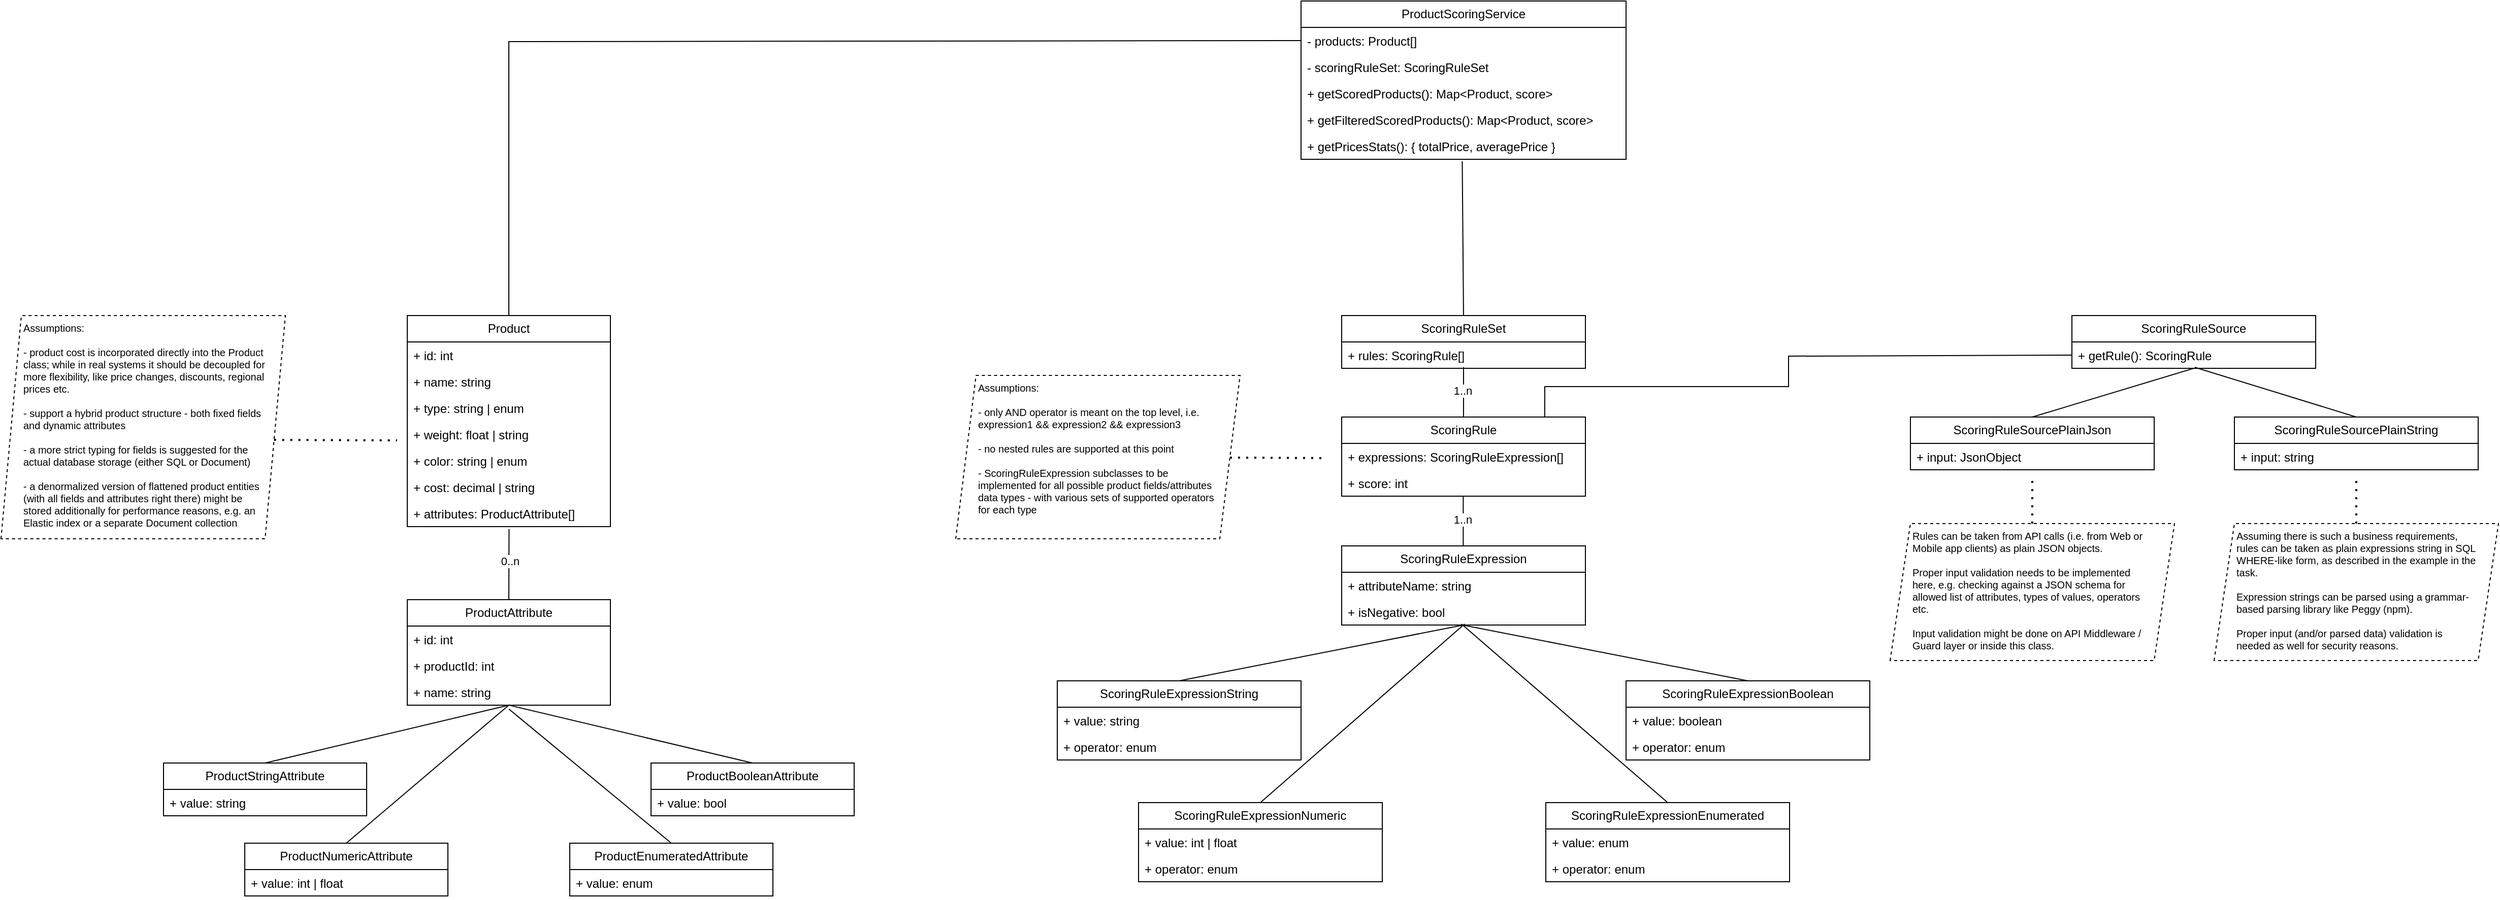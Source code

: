 <mxfile version="24.7.7">
  <diagram name="App Classes Diagram" id="hyU_ePFIyIh86c0xmQRy">
    <mxGraphModel dx="1989" dy="1830" grid="1" gridSize="10" guides="1" tooltips="1" connect="1" arrows="1" fold="1" page="1" pageScale="1" pageWidth="827" pageHeight="1169" math="0" shadow="0">
      <root>
        <mxCell id="0" />
        <mxCell id="1" parent="0" />
        <mxCell id="Ltl6z7CbyWLkJ1UeZwz_-5" value="Product" style="swimlane;fontStyle=0;childLayout=stackLayout;horizontal=1;startSize=26;fillColor=none;horizontalStack=0;resizeParent=1;resizeParentMax=0;resizeLast=0;collapsible=1;marginBottom=0;whiteSpace=wrap;html=1;" parent="1" vertex="1">
          <mxGeometry x="320" y="40" width="200" height="208" as="geometry" />
        </mxCell>
        <mxCell id="Ltl6z7CbyWLkJ1UeZwz_-6" value="+ id: int" style="text;strokeColor=none;fillColor=none;align=left;verticalAlign=top;spacingLeft=4;spacingRight=4;overflow=hidden;rotatable=0;points=[[0,0.5],[1,0.5]];portConstraint=eastwest;whiteSpace=wrap;html=1;" parent="Ltl6z7CbyWLkJ1UeZwz_-5" vertex="1">
          <mxGeometry y="26" width="200" height="26" as="geometry" />
        </mxCell>
        <mxCell id="Ltl6z7CbyWLkJ1UeZwz_-7" value="+ name: string" style="text;strokeColor=none;fillColor=none;align=left;verticalAlign=top;spacingLeft=4;spacingRight=4;overflow=hidden;rotatable=0;points=[[0,0.5],[1,0.5]];portConstraint=eastwest;whiteSpace=wrap;html=1;" parent="Ltl6z7CbyWLkJ1UeZwz_-5" vertex="1">
          <mxGeometry y="52" width="200" height="26" as="geometry" />
        </mxCell>
        <mxCell id="Ltl6z7CbyWLkJ1UeZwz_-44" value="+ type: string | enum" style="text;strokeColor=none;fillColor=none;align=left;verticalAlign=top;spacingLeft=4;spacingRight=4;overflow=hidden;rotatable=0;points=[[0,0.5],[1,0.5]];portConstraint=eastwest;whiteSpace=wrap;html=1;" parent="Ltl6z7CbyWLkJ1UeZwz_-5" vertex="1">
          <mxGeometry y="78" width="200" height="26" as="geometry" />
        </mxCell>
        <mxCell id="Ltl6z7CbyWLkJ1UeZwz_-8" value="+ weight: float | string" style="text;strokeColor=none;fillColor=none;align=left;verticalAlign=top;spacingLeft=4;spacingRight=4;overflow=hidden;rotatable=0;points=[[0,0.5],[1,0.5]];portConstraint=eastwest;whiteSpace=wrap;html=1;" parent="Ltl6z7CbyWLkJ1UeZwz_-5" vertex="1">
          <mxGeometry y="104" width="200" height="26" as="geometry" />
        </mxCell>
        <mxCell id="Ltl6z7CbyWLkJ1UeZwz_-11" value="+ color: string | enum" style="text;strokeColor=none;fillColor=none;align=left;verticalAlign=top;spacingLeft=4;spacingRight=4;overflow=hidden;rotatable=0;points=[[0,0.5],[1,0.5]];portConstraint=eastwest;whiteSpace=wrap;html=1;" parent="Ltl6z7CbyWLkJ1UeZwz_-5" vertex="1">
          <mxGeometry y="130" width="200" height="26" as="geometry" />
        </mxCell>
        <mxCell id="Ltl6z7CbyWLkJ1UeZwz_-10" value="+ cost: decimal | string" style="text;strokeColor=none;fillColor=none;align=left;verticalAlign=top;spacingLeft=4;spacingRight=4;overflow=hidden;rotatable=0;points=[[0,0.5],[1,0.5]];portConstraint=eastwest;whiteSpace=wrap;html=1;" parent="Ltl6z7CbyWLkJ1UeZwz_-5" vertex="1">
          <mxGeometry y="156" width="200" height="26" as="geometry" />
        </mxCell>
        <mxCell id="Ltl6z7CbyWLkJ1UeZwz_-12" value="+ attributes: ProductAttribute[]" style="text;strokeColor=none;fillColor=none;align=left;verticalAlign=top;spacingLeft=4;spacingRight=4;overflow=hidden;rotatable=0;points=[[0,0.5],[1,0.5]];portConstraint=eastwest;whiteSpace=wrap;html=1;" parent="Ltl6z7CbyWLkJ1UeZwz_-5" vertex="1">
          <mxGeometry y="182" width="200" height="26" as="geometry" />
        </mxCell>
        <mxCell id="Ltl6z7CbyWLkJ1UeZwz_-13" value="ProductAttribute" style="swimlane;fontStyle=0;childLayout=stackLayout;horizontal=1;startSize=26;fillColor=none;horizontalStack=0;resizeParent=1;resizeParentMax=0;resizeLast=0;collapsible=1;marginBottom=0;whiteSpace=wrap;html=1;" parent="1" vertex="1">
          <mxGeometry x="320" y="320" width="200" height="104" as="geometry" />
        </mxCell>
        <mxCell id="Ltl6z7CbyWLkJ1UeZwz_-14" value="+ id: int" style="text;strokeColor=none;fillColor=none;align=left;verticalAlign=top;spacingLeft=4;spacingRight=4;overflow=hidden;rotatable=0;points=[[0,0.5],[1,0.5]];portConstraint=eastwest;whiteSpace=wrap;html=1;" parent="Ltl6z7CbyWLkJ1UeZwz_-13" vertex="1">
          <mxGeometry y="26" width="200" height="26" as="geometry" />
        </mxCell>
        <mxCell id="Ltl6z7CbyWLkJ1UeZwz_-15" value="+ productId: int" style="text;strokeColor=none;fillColor=none;align=left;verticalAlign=top;spacingLeft=4;spacingRight=4;overflow=hidden;rotatable=0;points=[[0,0.5],[1,0.5]];portConstraint=eastwest;whiteSpace=wrap;html=1;" parent="Ltl6z7CbyWLkJ1UeZwz_-13" vertex="1">
          <mxGeometry y="52" width="200" height="26" as="geometry" />
        </mxCell>
        <mxCell id="Ltl6z7CbyWLkJ1UeZwz_-16" value="+ name: string" style="text;strokeColor=none;fillColor=none;align=left;verticalAlign=top;spacingLeft=4;spacingRight=4;overflow=hidden;rotatable=0;points=[[0,0.5],[1,0.5]];portConstraint=eastwest;whiteSpace=wrap;html=1;" parent="Ltl6z7CbyWLkJ1UeZwz_-13" vertex="1">
          <mxGeometry y="78" width="200" height="26" as="geometry" />
        </mxCell>
        <mxCell id="Ltl6z7CbyWLkJ1UeZwz_-21" value="" style="endArrow=none;html=1;rounded=0;exitX=0.5;exitY=0;exitDx=0;exitDy=0;entryX=0.501;entryY=1.097;entryDx=0;entryDy=0;entryPerimeter=0;" parent="1" source="Ltl6z7CbyWLkJ1UeZwz_-13" target="Ltl6z7CbyWLkJ1UeZwz_-12" edge="1">
          <mxGeometry width="50" height="50" relative="1" as="geometry">
            <mxPoint x="390" y="270" as="sourcePoint" />
            <mxPoint x="421" y="275" as="targetPoint" />
          </mxGeometry>
        </mxCell>
        <mxCell id="Ltl6z7CbyWLkJ1UeZwz_-23" value="0..n" style="edgeLabel;html=1;align=center;verticalAlign=middle;resizable=0;points=[];" parent="Ltl6z7CbyWLkJ1UeZwz_-21" vertex="1" connectable="0">
          <mxGeometry x="0.087" y="-1" relative="1" as="geometry">
            <mxPoint as="offset" />
          </mxGeometry>
        </mxCell>
        <mxCell id="Ltl6z7CbyWLkJ1UeZwz_-26" value="ProductStringAttribute" style="swimlane;fontStyle=0;childLayout=stackLayout;horizontal=1;startSize=26;fillColor=none;horizontalStack=0;resizeParent=1;resizeParentMax=0;resizeLast=0;collapsible=1;marginBottom=0;whiteSpace=wrap;html=1;" parent="1" vertex="1">
          <mxGeometry x="80" y="481" width="200" height="52" as="geometry" />
        </mxCell>
        <mxCell id="Ltl6z7CbyWLkJ1UeZwz_-29" value="+ value: string" style="text;strokeColor=none;fillColor=none;align=left;verticalAlign=top;spacingLeft=4;spacingRight=4;overflow=hidden;rotatable=0;points=[[0,0.5],[1,0.5]];portConstraint=eastwest;whiteSpace=wrap;html=1;" parent="Ltl6z7CbyWLkJ1UeZwz_-26" vertex="1">
          <mxGeometry y="26" width="200" height="26" as="geometry" />
        </mxCell>
        <mxCell id="Ltl6z7CbyWLkJ1UeZwz_-30" value="ProductNumericAttribute" style="swimlane;fontStyle=0;childLayout=stackLayout;horizontal=1;startSize=26;fillColor=none;horizontalStack=0;resizeParent=1;resizeParentMax=0;resizeLast=0;collapsible=1;marginBottom=0;whiteSpace=wrap;html=1;" parent="1" vertex="1">
          <mxGeometry x="160" y="560" width="200" height="52" as="geometry" />
        </mxCell>
        <mxCell id="Ltl6z7CbyWLkJ1UeZwz_-31" value="+ value: int | float" style="text;strokeColor=none;fillColor=none;align=left;verticalAlign=top;spacingLeft=4;spacingRight=4;overflow=hidden;rotatable=0;points=[[0,0.5],[1,0.5]];portConstraint=eastwest;whiteSpace=wrap;html=1;" parent="Ltl6z7CbyWLkJ1UeZwz_-30" vertex="1">
          <mxGeometry y="26" width="200" height="26" as="geometry" />
        </mxCell>
        <mxCell id="Ltl6z7CbyWLkJ1UeZwz_-32" value="ProductEnumeratedAttribute" style="swimlane;fontStyle=0;childLayout=stackLayout;horizontal=1;startSize=26;fillColor=none;horizontalStack=0;resizeParent=1;resizeParentMax=0;resizeLast=0;collapsible=1;marginBottom=0;whiteSpace=wrap;html=1;" parent="1" vertex="1">
          <mxGeometry x="480" y="560" width="200" height="52" as="geometry" />
        </mxCell>
        <mxCell id="Ltl6z7CbyWLkJ1UeZwz_-33" value="+ value: enum" style="text;strokeColor=none;fillColor=none;align=left;verticalAlign=top;spacingLeft=4;spacingRight=4;overflow=hidden;rotatable=0;points=[[0,0.5],[1,0.5]];portConstraint=eastwest;whiteSpace=wrap;html=1;" parent="Ltl6z7CbyWLkJ1UeZwz_-32" vertex="1">
          <mxGeometry y="26" width="200" height="26" as="geometry" />
        </mxCell>
        <mxCell id="Ltl6z7CbyWLkJ1UeZwz_-34" value="ProductBooleanAttribute" style="swimlane;fontStyle=0;childLayout=stackLayout;horizontal=1;startSize=26;fillColor=none;horizontalStack=0;resizeParent=1;resizeParentMax=0;resizeLast=0;collapsible=1;marginBottom=0;whiteSpace=wrap;html=1;" parent="1" vertex="1">
          <mxGeometry x="560" y="481" width="200" height="52" as="geometry" />
        </mxCell>
        <mxCell id="Ltl6z7CbyWLkJ1UeZwz_-35" value="+ value: bool" style="text;strokeColor=none;fillColor=none;align=left;verticalAlign=top;spacingLeft=4;spacingRight=4;overflow=hidden;rotatable=0;points=[[0,0.5],[1,0.5]];portConstraint=eastwest;whiteSpace=wrap;html=1;" parent="Ltl6z7CbyWLkJ1UeZwz_-34" vertex="1">
          <mxGeometry y="26" width="200" height="26" as="geometry" />
        </mxCell>
        <mxCell id="Ltl6z7CbyWLkJ1UeZwz_-37" value="" style="endArrow=none;html=1;rounded=0;entryX=0.5;entryY=1;entryDx=0;entryDy=0;exitX=0.5;exitY=0;exitDx=0;exitDy=0;" parent="1" source="Ltl6z7CbyWLkJ1UeZwz_-26" target="Ltl6z7CbyWLkJ1UeZwz_-13" edge="1">
          <mxGeometry width="50" height="50" relative="1" as="geometry">
            <mxPoint x="370" y="510" as="sourcePoint" />
            <mxPoint x="420" y="460" as="targetPoint" />
          </mxGeometry>
        </mxCell>
        <mxCell id="Ltl6z7CbyWLkJ1UeZwz_-38" value="" style="endArrow=none;html=1;rounded=0;entryX=0.5;entryY=0.998;entryDx=0;entryDy=0;entryPerimeter=0;exitX=0.5;exitY=0;exitDx=0;exitDy=0;" parent="1" source="Ltl6z7CbyWLkJ1UeZwz_-34" target="Ltl6z7CbyWLkJ1UeZwz_-16" edge="1">
          <mxGeometry width="50" height="50" relative="1" as="geometry">
            <mxPoint x="410" y="540" as="sourcePoint" />
            <mxPoint x="460" y="490" as="targetPoint" />
          </mxGeometry>
        </mxCell>
        <mxCell id="Ltl6z7CbyWLkJ1UeZwz_-39" value="" style="endArrow=none;html=1;rounded=0;entryX=0.502;entryY=0.984;entryDx=0;entryDy=0;entryPerimeter=0;exitX=0.5;exitY=0;exitDx=0;exitDy=0;" parent="1" source="Ltl6z7CbyWLkJ1UeZwz_-30" target="Ltl6z7CbyWLkJ1UeZwz_-16" edge="1">
          <mxGeometry width="50" height="50" relative="1" as="geometry">
            <mxPoint x="350" y="540" as="sourcePoint" />
            <mxPoint x="400" y="490" as="targetPoint" />
          </mxGeometry>
        </mxCell>
        <mxCell id="Ltl6z7CbyWLkJ1UeZwz_-41" value="" style="endArrow=none;html=1;rounded=0;entryX=0.5;entryY=1.145;entryDx=0;entryDy=0;entryPerimeter=0;exitX=0.5;exitY=0;exitDx=0;exitDy=0;" parent="1" source="Ltl6z7CbyWLkJ1UeZwz_-32" target="Ltl6z7CbyWLkJ1UeZwz_-16" edge="1">
          <mxGeometry width="50" height="50" relative="1" as="geometry">
            <mxPoint x="430" y="560" as="sourcePoint" />
            <mxPoint x="480" y="510" as="targetPoint" />
          </mxGeometry>
        </mxCell>
        <mxCell id="Ltl6z7CbyWLkJ1UeZwz_-42" value="&lt;font style=&quot;font-size: 10px;&quot;&gt;Assumptions:&lt;/font&gt;&lt;div&gt;&lt;br&gt;&lt;div style=&quot;font-size: 10px;&quot;&gt;&lt;font style=&quot;font-size: 10px;&quot;&gt;- product cost is incorporated directly into the Product class; while in real systems it should be decoupled for more flexibility, like price changes, discounts, regional prices etc.&lt;/font&gt;&lt;/div&gt;&lt;/div&gt;&lt;div style=&quot;font-size: 10px;&quot;&gt;&lt;font style=&quot;font-size: 10px;&quot;&gt;&lt;br&gt;&lt;/font&gt;&lt;/div&gt;&lt;div style=&quot;font-size: 10px;&quot;&gt;&lt;font style=&quot;font-size: 10px;&quot;&gt;- support a hybrid product structure - both fixed fields and dynamic attributes&lt;/font&gt;&lt;/div&gt;&lt;div style=&quot;font-size: 10px;&quot;&gt;&lt;font style=&quot;font-size: 10px;&quot;&gt;&lt;br&gt;&lt;/font&gt;&lt;/div&gt;&lt;div style=&quot;font-size: 10px;&quot;&gt;&lt;font style=&quot;font-size: 10px;&quot;&gt;- a more strict typing for fields is suggested for the actual database storage (either SQL or Document)&lt;/font&gt;&lt;/div&gt;&lt;div style=&quot;font-size: 10px;&quot;&gt;&lt;font style=&quot;font-size: 10px;&quot;&gt;&lt;br&gt;&lt;/font&gt;&lt;/div&gt;&lt;div style=&quot;font-size: 10px;&quot;&gt;&lt;font style=&quot;font-size: 10px;&quot;&gt;- a denormalized version of flattened product entities (with all fields and attributes right there) might be stored additionally for performance reasons, e.g. an Elastic index or a separate Document collection&lt;/font&gt;&lt;/div&gt;" style="shape=parallelogram;perimeter=parallelogramPerimeter;whiteSpace=wrap;html=1;fixedSize=1;align=left;spacingLeft=20;verticalAlign=top;fontSize=10;spacingRight=20;dashed=1;" parent="1" vertex="1">
          <mxGeometry x="-80" y="40" width="280" height="220" as="geometry" />
        </mxCell>
        <mxCell id="Ltl6z7CbyWLkJ1UeZwz_-43" value="" style="endArrow=none;dashed=1;html=1;dashPattern=1 3;strokeWidth=2;rounded=0;exitX=0.96;exitY=0.557;exitDx=0;exitDy=0;exitPerimeter=0;" parent="1" source="Ltl6z7CbyWLkJ1UeZwz_-42" edge="1">
          <mxGeometry width="50" height="50" relative="1" as="geometry">
            <mxPoint x="220" y="130" as="sourcePoint" />
            <mxPoint x="310" y="163" as="targetPoint" />
          </mxGeometry>
        </mxCell>
        <mxCell id="Hv77rr6uSzrIs80eNSPw-1" value="ScoringRuleSet" style="swimlane;fontStyle=0;childLayout=stackLayout;horizontal=1;startSize=26;fillColor=none;horizontalStack=0;resizeParent=1;resizeParentMax=0;resizeLast=0;collapsible=1;marginBottom=0;whiteSpace=wrap;html=1;" vertex="1" parent="1">
          <mxGeometry x="1240" y="40" width="240" height="52" as="geometry" />
        </mxCell>
        <mxCell id="Hv77rr6uSzrIs80eNSPw-2" value="+ rules: ScoringRule[]" style="text;strokeColor=none;fillColor=none;align=left;verticalAlign=top;spacingLeft=4;spacingRight=4;overflow=hidden;rotatable=0;points=[[0,0.5],[1,0.5]];portConstraint=eastwest;whiteSpace=wrap;html=1;" vertex="1" parent="Hv77rr6uSzrIs80eNSPw-1">
          <mxGeometry y="26" width="240" height="26" as="geometry" />
        </mxCell>
        <mxCell id="Hv77rr6uSzrIs80eNSPw-5" value="ScoringRule" style="swimlane;fontStyle=0;childLayout=stackLayout;horizontal=1;startSize=26;fillColor=none;horizontalStack=0;resizeParent=1;resizeParentMax=0;resizeLast=0;collapsible=1;marginBottom=0;whiteSpace=wrap;html=1;" vertex="1" parent="1">
          <mxGeometry x="1240" y="140" width="240" height="78" as="geometry" />
        </mxCell>
        <mxCell id="Hv77rr6uSzrIs80eNSPw-6" value="+ expressions: ScoringRuleExpression[]" style="text;strokeColor=none;fillColor=none;align=left;verticalAlign=top;spacingLeft=4;spacingRight=4;overflow=hidden;rotatable=0;points=[[0,0.5],[1,0.5]];portConstraint=eastwest;whiteSpace=wrap;html=1;" vertex="1" parent="Hv77rr6uSzrIs80eNSPw-5">
          <mxGeometry y="26" width="240" height="26" as="geometry" />
        </mxCell>
        <mxCell id="Hv77rr6uSzrIs80eNSPw-9" value="+ score: int" style="text;strokeColor=none;fillColor=none;align=left;verticalAlign=top;spacingLeft=4;spacingRight=4;overflow=hidden;rotatable=0;points=[[0,0.5],[1,0.5]];portConstraint=eastwest;whiteSpace=wrap;html=1;" vertex="1" parent="Hv77rr6uSzrIs80eNSPw-5">
          <mxGeometry y="52" width="240" height="26" as="geometry" />
        </mxCell>
        <mxCell id="Hv77rr6uSzrIs80eNSPw-7" value="" style="endArrow=none;html=1;rounded=0;exitX=0.5;exitY=0;exitDx=0;exitDy=0;entryX=0.5;entryY=0.954;entryDx=0;entryDy=0;entryPerimeter=0;" edge="1" parent="1" source="Hv77rr6uSzrIs80eNSPw-5" target="Hv77rr6uSzrIs80eNSPw-2">
          <mxGeometry width="50" height="50" relative="1" as="geometry">
            <mxPoint x="1390" y="310" as="sourcePoint" />
            <mxPoint x="1340" y="92" as="targetPoint" />
          </mxGeometry>
        </mxCell>
        <mxCell id="Hv77rr6uSzrIs80eNSPw-8" value="1..n" style="edgeLabel;html=1;align=center;verticalAlign=middle;resizable=0;points=[];" vertex="1" connectable="0" parent="Hv77rr6uSzrIs80eNSPw-7">
          <mxGeometry x="0.076" y="1" relative="1" as="geometry">
            <mxPoint as="offset" />
          </mxGeometry>
        </mxCell>
        <mxCell id="Hv77rr6uSzrIs80eNSPw-10" value="&lt;span style=&quot;text-align: left;&quot;&gt;ScoringRuleExpression&lt;/span&gt;" style="swimlane;fontStyle=0;childLayout=stackLayout;horizontal=1;startSize=26;fillColor=none;horizontalStack=0;resizeParent=1;resizeParentMax=0;resizeLast=0;collapsible=1;marginBottom=0;whiteSpace=wrap;html=1;" vertex="1" parent="1">
          <mxGeometry x="1240" y="267" width="240" height="78" as="geometry" />
        </mxCell>
        <mxCell id="Hv77rr6uSzrIs80eNSPw-11" value="+ attributeName: string" style="text;strokeColor=none;fillColor=none;align=left;verticalAlign=top;spacingLeft=4;spacingRight=4;overflow=hidden;rotatable=0;points=[[0,0.5],[1,0.5]];portConstraint=eastwest;whiteSpace=wrap;html=1;" vertex="1" parent="Hv77rr6uSzrIs80eNSPw-10">
          <mxGeometry y="26" width="240" height="26" as="geometry" />
        </mxCell>
        <mxCell id="Hv77rr6uSzrIs80eNSPw-12" value="+ isNegative: bool" style="text;strokeColor=none;fillColor=none;align=left;verticalAlign=top;spacingLeft=4;spacingRight=4;overflow=hidden;rotatable=0;points=[[0,0.5],[1,0.5]];portConstraint=eastwest;whiteSpace=wrap;html=1;" vertex="1" parent="Hv77rr6uSzrIs80eNSPw-10">
          <mxGeometry y="52" width="240" height="26" as="geometry" />
        </mxCell>
        <mxCell id="Hv77rr6uSzrIs80eNSPw-13" value="" style="endArrow=none;html=1;rounded=0;exitX=0.5;exitY=0;exitDx=0;exitDy=0;entryX=0.5;entryY=0.954;entryDx=0;entryDy=0;entryPerimeter=0;" edge="1" parent="1">
          <mxGeometry width="50" height="50" relative="1" as="geometry">
            <mxPoint x="1359.71" y="267" as="sourcePoint" />
            <mxPoint x="1359.71" y="218" as="targetPoint" />
          </mxGeometry>
        </mxCell>
        <mxCell id="Hv77rr6uSzrIs80eNSPw-14" value="1..n" style="edgeLabel;html=1;align=center;verticalAlign=middle;resizable=0;points=[];" vertex="1" connectable="0" parent="Hv77rr6uSzrIs80eNSPw-13">
          <mxGeometry x="0.076" y="1" relative="1" as="geometry">
            <mxPoint as="offset" />
          </mxGeometry>
        </mxCell>
        <mxCell id="Hv77rr6uSzrIs80eNSPw-15" value="&lt;span style=&quot;text-align: left;&quot;&gt;ScoringRuleExpressionString&lt;/span&gt;" style="swimlane;fontStyle=0;childLayout=stackLayout;horizontal=1;startSize=26;fillColor=none;horizontalStack=0;resizeParent=1;resizeParentMax=0;resizeLast=0;collapsible=1;marginBottom=0;whiteSpace=wrap;html=1;" vertex="1" parent="1">
          <mxGeometry x="960" y="400" width="240" height="78" as="geometry" />
        </mxCell>
        <mxCell id="Hv77rr6uSzrIs80eNSPw-16" value="+ value: string" style="text;strokeColor=none;fillColor=none;align=left;verticalAlign=top;spacingLeft=4;spacingRight=4;overflow=hidden;rotatable=0;points=[[0,0.5],[1,0.5]];portConstraint=eastwest;whiteSpace=wrap;html=1;" vertex="1" parent="Hv77rr6uSzrIs80eNSPw-15">
          <mxGeometry y="26" width="240" height="26" as="geometry" />
        </mxCell>
        <mxCell id="Hv77rr6uSzrIs80eNSPw-17" value="+ operator: enum" style="text;strokeColor=none;fillColor=none;align=left;verticalAlign=top;spacingLeft=4;spacingRight=4;overflow=hidden;rotatable=0;points=[[0,0.5],[1,0.5]];portConstraint=eastwest;whiteSpace=wrap;html=1;" vertex="1" parent="Hv77rr6uSzrIs80eNSPw-15">
          <mxGeometry y="52" width="240" height="26" as="geometry" />
        </mxCell>
        <mxCell id="Hv77rr6uSzrIs80eNSPw-18" value="&lt;span style=&quot;text-align: left;&quot;&gt;ScoringRuleExpressionBoolean&lt;/span&gt;" style="swimlane;fontStyle=0;childLayout=stackLayout;horizontal=1;startSize=26;fillColor=none;horizontalStack=0;resizeParent=1;resizeParentMax=0;resizeLast=0;collapsible=1;marginBottom=0;whiteSpace=wrap;html=1;" vertex="1" parent="1">
          <mxGeometry x="1520" y="400" width="240" height="78" as="geometry" />
        </mxCell>
        <mxCell id="Hv77rr6uSzrIs80eNSPw-19" value="+ value: boolean" style="text;strokeColor=none;fillColor=none;align=left;verticalAlign=top;spacingLeft=4;spacingRight=4;overflow=hidden;rotatable=0;points=[[0,0.5],[1,0.5]];portConstraint=eastwest;whiteSpace=wrap;html=1;" vertex="1" parent="Hv77rr6uSzrIs80eNSPw-18">
          <mxGeometry y="26" width="240" height="26" as="geometry" />
        </mxCell>
        <mxCell id="Hv77rr6uSzrIs80eNSPw-20" value="+ operator: enum" style="text;strokeColor=none;fillColor=none;align=left;verticalAlign=top;spacingLeft=4;spacingRight=4;overflow=hidden;rotatable=0;points=[[0,0.5],[1,0.5]];portConstraint=eastwest;whiteSpace=wrap;html=1;" vertex="1" parent="Hv77rr6uSzrIs80eNSPw-18">
          <mxGeometry y="52" width="240" height="26" as="geometry" />
        </mxCell>
        <mxCell id="Hv77rr6uSzrIs80eNSPw-21" value="&lt;span style=&quot;text-align: left;&quot;&gt;ScoringRuleExpressionNumeric&lt;/span&gt;" style="swimlane;fontStyle=0;childLayout=stackLayout;horizontal=1;startSize=26;fillColor=none;horizontalStack=0;resizeParent=1;resizeParentMax=0;resizeLast=0;collapsible=1;marginBottom=0;whiteSpace=wrap;html=1;" vertex="1" parent="1">
          <mxGeometry x="1040" y="520" width="240" height="78" as="geometry" />
        </mxCell>
        <mxCell id="Hv77rr6uSzrIs80eNSPw-22" value="+ value: int | float" style="text;strokeColor=none;fillColor=none;align=left;verticalAlign=top;spacingLeft=4;spacingRight=4;overflow=hidden;rotatable=0;points=[[0,0.5],[1,0.5]];portConstraint=eastwest;whiteSpace=wrap;html=1;" vertex="1" parent="Hv77rr6uSzrIs80eNSPw-21">
          <mxGeometry y="26" width="240" height="26" as="geometry" />
        </mxCell>
        <mxCell id="Hv77rr6uSzrIs80eNSPw-23" value="+ operator: enum" style="text;strokeColor=none;fillColor=none;align=left;verticalAlign=top;spacingLeft=4;spacingRight=4;overflow=hidden;rotatable=0;points=[[0,0.5],[1,0.5]];portConstraint=eastwest;whiteSpace=wrap;html=1;" vertex="1" parent="Hv77rr6uSzrIs80eNSPw-21">
          <mxGeometry y="52" width="240" height="26" as="geometry" />
        </mxCell>
        <mxCell id="Hv77rr6uSzrIs80eNSPw-24" value="&lt;span style=&quot;text-align: left;&quot;&gt;ScoringRuleExpressionEnumerated&lt;/span&gt;" style="swimlane;fontStyle=0;childLayout=stackLayout;horizontal=1;startSize=26;fillColor=none;horizontalStack=0;resizeParent=1;resizeParentMax=0;resizeLast=0;collapsible=1;marginBottom=0;whiteSpace=wrap;html=1;" vertex="1" parent="1">
          <mxGeometry x="1441" y="520" width="240" height="78" as="geometry" />
        </mxCell>
        <mxCell id="Hv77rr6uSzrIs80eNSPw-25" value="+ value: enum" style="text;strokeColor=none;fillColor=none;align=left;verticalAlign=top;spacingLeft=4;spacingRight=4;overflow=hidden;rotatable=0;points=[[0,0.5],[1,0.5]];portConstraint=eastwest;whiteSpace=wrap;html=1;" vertex="1" parent="Hv77rr6uSzrIs80eNSPw-24">
          <mxGeometry y="26" width="240" height="26" as="geometry" />
        </mxCell>
        <mxCell id="Hv77rr6uSzrIs80eNSPw-26" value="+ operator: enum" style="text;strokeColor=none;fillColor=none;align=left;verticalAlign=top;spacingLeft=4;spacingRight=4;overflow=hidden;rotatable=0;points=[[0,0.5],[1,0.5]];portConstraint=eastwest;whiteSpace=wrap;html=1;" vertex="1" parent="Hv77rr6uSzrIs80eNSPw-24">
          <mxGeometry y="52" width="240" height="26" as="geometry" />
        </mxCell>
        <mxCell id="Hv77rr6uSzrIs80eNSPw-27" value="" style="endArrow=none;html=1;rounded=0;entryX=0.5;entryY=1;entryDx=0;entryDy=0;exitX=0.5;exitY=0;exitDx=0;exitDy=0;" edge="1" parent="1" source="Hv77rr6uSzrIs80eNSPw-15" target="Hv77rr6uSzrIs80eNSPw-10">
          <mxGeometry width="50" height="50" relative="1" as="geometry">
            <mxPoint x="1310" y="430" as="sourcePoint" />
            <mxPoint x="1360" y="380" as="targetPoint" />
          </mxGeometry>
        </mxCell>
        <mxCell id="Hv77rr6uSzrIs80eNSPw-28" value="" style="endArrow=none;html=1;rounded=0;exitX=0.5;exitY=0;exitDx=0;exitDy=0;" edge="1" parent="1" source="Hv77rr6uSzrIs80eNSPw-18">
          <mxGeometry width="50" height="50" relative="1" as="geometry">
            <mxPoint x="1340" y="480" as="sourcePoint" />
            <mxPoint x="1359" y="345" as="targetPoint" />
          </mxGeometry>
        </mxCell>
        <mxCell id="Hv77rr6uSzrIs80eNSPw-29" value="" style="endArrow=none;html=1;rounded=0;exitX=0.5;exitY=0;exitDx=0;exitDy=0;" edge="1" parent="1">
          <mxGeometry width="50" height="50" relative="1" as="geometry">
            <mxPoint x="1160" y="520" as="sourcePoint" />
            <mxPoint x="1361" y="344" as="targetPoint" />
          </mxGeometry>
        </mxCell>
        <mxCell id="Hv77rr6uSzrIs80eNSPw-30" value="" style="endArrow=none;html=1;rounded=0;exitX=0.5;exitY=0;exitDx=0;exitDy=0;" edge="1" parent="1" source="Hv77rr6uSzrIs80eNSPw-24">
          <mxGeometry width="50" height="50" relative="1" as="geometry">
            <mxPoint x="1410" y="480" as="sourcePoint" />
            <mxPoint x="1358" y="344" as="targetPoint" />
          </mxGeometry>
        </mxCell>
        <mxCell id="Hv77rr6uSzrIs80eNSPw-31" value="ScoringRuleSource" style="swimlane;fontStyle=0;childLayout=stackLayout;horizontal=1;startSize=26;fillColor=none;horizontalStack=0;resizeParent=1;resizeParentMax=0;resizeLast=0;collapsible=1;marginBottom=0;whiteSpace=wrap;html=1;" vertex="1" parent="1">
          <mxGeometry x="1959" y="40" width="240" height="52" as="geometry" />
        </mxCell>
        <mxCell id="Hv77rr6uSzrIs80eNSPw-32" value="+ getRule(): ScoringRule" style="text;strokeColor=none;fillColor=none;align=left;verticalAlign=top;spacingLeft=4;spacingRight=4;overflow=hidden;rotatable=0;points=[[0,0.5],[1,0.5]];portConstraint=eastwest;whiteSpace=wrap;html=1;" vertex="1" parent="Hv77rr6uSzrIs80eNSPw-31">
          <mxGeometry y="26" width="240" height="26" as="geometry" />
        </mxCell>
        <mxCell id="Hv77rr6uSzrIs80eNSPw-33" value="ScoringRuleSourcePlainJson" style="swimlane;fontStyle=0;childLayout=stackLayout;horizontal=1;startSize=26;fillColor=none;horizontalStack=0;resizeParent=1;resizeParentMax=0;resizeLast=0;collapsible=1;marginBottom=0;whiteSpace=wrap;html=1;" vertex="1" parent="1">
          <mxGeometry x="1800" y="140" width="240" height="52" as="geometry" />
        </mxCell>
        <mxCell id="Hv77rr6uSzrIs80eNSPw-34" value="+ input: JsonObject" style="text;strokeColor=none;fillColor=none;align=left;verticalAlign=top;spacingLeft=4;spacingRight=4;overflow=hidden;rotatable=0;points=[[0,0.5],[1,0.5]];portConstraint=eastwest;whiteSpace=wrap;html=1;" vertex="1" parent="Hv77rr6uSzrIs80eNSPw-33">
          <mxGeometry y="26" width="240" height="26" as="geometry" />
        </mxCell>
        <mxCell id="Hv77rr6uSzrIs80eNSPw-35" value="ScoringRuleSourcePlainString" style="swimlane;fontStyle=0;childLayout=stackLayout;horizontal=1;startSize=26;fillColor=none;horizontalStack=0;resizeParent=1;resizeParentMax=0;resizeLast=0;collapsible=1;marginBottom=0;whiteSpace=wrap;html=1;" vertex="1" parent="1">
          <mxGeometry x="2119" y="140" width="240" height="52" as="geometry" />
        </mxCell>
        <mxCell id="Hv77rr6uSzrIs80eNSPw-36" value="+ input: string" style="text;strokeColor=none;fillColor=none;align=left;verticalAlign=top;spacingLeft=4;spacingRight=4;overflow=hidden;rotatable=0;points=[[0,0.5],[1,0.5]];portConstraint=eastwest;whiteSpace=wrap;html=1;" vertex="1" parent="Hv77rr6uSzrIs80eNSPw-35">
          <mxGeometry y="26" width="240" height="26" as="geometry" />
        </mxCell>
        <mxCell id="Hv77rr6uSzrIs80eNSPw-37" value="" style="endArrow=none;html=1;rounded=0;exitX=0.5;exitY=0;exitDx=0;exitDy=0;" edge="1" parent="1" source="Hv77rr6uSzrIs80eNSPw-33">
          <mxGeometry width="50" height="50" relative="1" as="geometry">
            <mxPoint x="2029" y="160" as="sourcePoint" />
            <mxPoint x="2079" y="92" as="targetPoint" />
          </mxGeometry>
        </mxCell>
        <mxCell id="Hv77rr6uSzrIs80eNSPw-38" value="" style="endArrow=none;html=1;rounded=0;exitX=0.5;exitY=0;exitDx=0;exitDy=0;" edge="1" parent="1" source="Hv77rr6uSzrIs80eNSPw-35">
          <mxGeometry width="50" height="50" relative="1" as="geometry">
            <mxPoint x="2109" y="160" as="sourcePoint" />
            <mxPoint x="2080" y="91" as="targetPoint" />
          </mxGeometry>
        </mxCell>
        <mxCell id="Hv77rr6uSzrIs80eNSPw-39" value="Rules can be taken from API calls (i.e. from Web or Mobile app clients) as plain JSON objects.&lt;div&gt;&lt;br&gt;&lt;div&gt;Proper input validation needs to be implemented here, e.g. checking against a JSON schema for allowed list of attributes, types of values, operators etc.&lt;/div&gt;&lt;/div&gt;&lt;div&gt;&lt;br&gt;&lt;/div&gt;&lt;div&gt;Input validation might be done on API Middleware / Guard layer or inside this class.&lt;/div&gt;" style="shape=parallelogram;perimeter=parallelogramPerimeter;whiteSpace=wrap;html=1;fixedSize=1;align=left;spacingLeft=20;verticalAlign=top;fontSize=10;spacingRight=20;dashed=1;" vertex="1" parent="1">
          <mxGeometry x="1780" y="245" width="280" height="135" as="geometry" />
        </mxCell>
        <mxCell id="Hv77rr6uSzrIs80eNSPw-40" value="" style="endArrow=none;dashed=1;html=1;dashPattern=1 3;strokeWidth=2;rounded=0;exitX=0.5;exitY=0;exitDx=0;exitDy=0;" edge="1" parent="1" source="Hv77rr6uSzrIs80eNSPw-39">
          <mxGeometry width="50" height="50" relative="1" as="geometry">
            <mxPoint x="1910" y="218" as="sourcePoint" />
            <mxPoint x="1920" y="200" as="targetPoint" />
          </mxGeometry>
        </mxCell>
        <mxCell id="Hv77rr6uSzrIs80eNSPw-41" value="Assuming there is such a business requirements, rules can be taken as plain expressions string in SQL WHERE-like form, as described in the example in the task.&lt;div&gt;&lt;br&gt;&lt;/div&gt;&lt;div&gt;Expression strings can be parsed using a grammar-based parsing library like Peggy (npm).&lt;/div&gt;&lt;div&gt;&lt;br&gt;&lt;/div&gt;&lt;div&gt;Proper input (and/or parsed data) validation is needed as well for security reasons.&lt;/div&gt;" style="shape=parallelogram;perimeter=parallelogramPerimeter;whiteSpace=wrap;html=1;fixedSize=1;align=left;spacingLeft=20;verticalAlign=top;fontSize=10;spacingRight=20;dashed=1;" vertex="1" parent="1">
          <mxGeometry x="2099" y="245" width="280" height="135" as="geometry" />
        </mxCell>
        <mxCell id="Hv77rr6uSzrIs80eNSPw-42" value="" style="endArrow=none;dashed=1;html=1;dashPattern=1 3;strokeWidth=2;rounded=0;exitX=0.5;exitY=0;exitDx=0;exitDy=0;" edge="1" parent="1" source="Hv77rr6uSzrIs80eNSPw-41">
          <mxGeometry width="50" height="50" relative="1" as="geometry">
            <mxPoint x="2229" y="218" as="sourcePoint" />
            <mxPoint x="2239" y="200" as="targetPoint" />
          </mxGeometry>
        </mxCell>
        <mxCell id="Hv77rr6uSzrIs80eNSPw-43" value="&lt;font style=&quot;font-size: 10px;&quot;&gt;Assumptions:&lt;/font&gt;&lt;div&gt;&lt;br&gt;&lt;div style=&quot;font-size: 10px;&quot;&gt;&lt;font style=&quot;font-size: 10px;&quot;&gt;- only AND operator is meant on the top level, i.e. expression1 &amp;amp;&amp;amp; expression2 &amp;amp;&amp;amp; expression3&lt;/font&gt;&lt;/div&gt;&lt;/div&gt;&lt;div style=&quot;font-size: 10px;&quot;&gt;&lt;font style=&quot;font-size: 10px;&quot;&gt;&lt;br&gt;&lt;/font&gt;&lt;/div&gt;&lt;div style=&quot;font-size: 10px;&quot;&gt;&lt;font style=&quot;font-size: 10px;&quot;&gt;- no nested rules are supported at this point&lt;/font&gt;&lt;/div&gt;&lt;div style=&quot;font-size: 10px;&quot;&gt;&lt;font style=&quot;font-size: 10px;&quot;&gt;&lt;br&gt;&lt;/font&gt;&lt;/div&gt;&lt;div style=&quot;font-size: 10px;&quot;&gt;&lt;font style=&quot;font-size: 10px;&quot;&gt;-&amp;nbsp;ScoringRuleExpression subclasses to be implemented for all possible product fields/attributes data types - with various sets of supported operators for each type&lt;/font&gt;&lt;/div&gt;" style="shape=parallelogram;perimeter=parallelogramPerimeter;whiteSpace=wrap;html=1;fixedSize=1;align=left;spacingLeft=20;verticalAlign=top;fontSize=10;spacingRight=20;dashed=1;" vertex="1" parent="1">
          <mxGeometry x="860" y="99" width="280" height="161" as="geometry" />
        </mxCell>
        <mxCell id="Hv77rr6uSzrIs80eNSPw-44" value="" style="endArrow=none;dashed=1;html=1;dashPattern=1 3;strokeWidth=2;rounded=0;exitX=0.96;exitY=0.557;exitDx=0;exitDy=0;exitPerimeter=0;" edge="1" parent="1">
          <mxGeometry width="50" height="50" relative="1" as="geometry">
            <mxPoint x="1130.0" y="180.0" as="sourcePoint" />
            <mxPoint x="1221.2" y="180.46" as="targetPoint" />
          </mxGeometry>
        </mxCell>
        <mxCell id="Hv77rr6uSzrIs80eNSPw-46" value="" style="endArrow=none;html=1;rounded=0;entryX=0;entryY=0.5;entryDx=0;entryDy=0;exitX=0.833;exitY=0;exitDx=0;exitDy=0;exitPerimeter=0;" edge="1" parent="1" source="Hv77rr6uSzrIs80eNSPw-5" target="Hv77rr6uSzrIs80eNSPw-32">
          <mxGeometry width="50" height="50" relative="1" as="geometry">
            <mxPoint x="1400" y="110" as="sourcePoint" />
            <mxPoint x="1760" y="70" as="targetPoint" />
            <Array as="points">
              <mxPoint x="1440" y="110" />
              <mxPoint x="1680" y="110" />
              <mxPoint x="1680" y="80" />
            </Array>
          </mxGeometry>
        </mxCell>
        <mxCell id="Hv77rr6uSzrIs80eNSPw-47" value="ProductScoringService" style="swimlane;fontStyle=0;childLayout=stackLayout;horizontal=1;startSize=26;fillColor=none;horizontalStack=0;resizeParent=1;resizeParentMax=0;resizeLast=0;collapsible=1;marginBottom=0;whiteSpace=wrap;html=1;" vertex="1" parent="1">
          <mxGeometry x="1200" y="-270" width="320" height="156" as="geometry" />
        </mxCell>
        <mxCell id="Hv77rr6uSzrIs80eNSPw-48" value="- products: Product[]" style="text;strokeColor=none;fillColor=none;align=left;verticalAlign=top;spacingLeft=4;spacingRight=4;overflow=hidden;rotatable=0;points=[[0,0.5],[1,0.5]];portConstraint=eastwest;whiteSpace=wrap;html=1;" vertex="1" parent="Hv77rr6uSzrIs80eNSPw-47">
          <mxGeometry y="26" width="320" height="26" as="geometry" />
        </mxCell>
        <mxCell id="Hv77rr6uSzrIs80eNSPw-50" value="- scoringRuleSet: ScoringRuleSet" style="text;strokeColor=none;fillColor=none;align=left;verticalAlign=top;spacingLeft=4;spacingRight=4;overflow=hidden;rotatable=0;points=[[0,0.5],[1,0.5]];portConstraint=eastwest;whiteSpace=wrap;html=1;" vertex="1" parent="Hv77rr6uSzrIs80eNSPw-47">
          <mxGeometry y="52" width="320" height="26" as="geometry" />
        </mxCell>
        <mxCell id="Hv77rr6uSzrIs80eNSPw-49" value="+ getScoredProducts(): Map&amp;lt;Product, score&amp;gt;" style="text;strokeColor=none;fillColor=none;align=left;verticalAlign=top;spacingLeft=4;spacingRight=4;overflow=hidden;rotatable=0;points=[[0,0.5],[1,0.5]];portConstraint=eastwest;whiteSpace=wrap;html=1;" vertex="1" parent="Hv77rr6uSzrIs80eNSPw-47">
          <mxGeometry y="78" width="320" height="26" as="geometry" />
        </mxCell>
        <mxCell id="Hv77rr6uSzrIs80eNSPw-51" value="+ getFilteredScoredProducts(): Map&amp;lt;Product, score&amp;gt;" style="text;strokeColor=none;fillColor=none;align=left;verticalAlign=top;spacingLeft=4;spacingRight=4;overflow=hidden;rotatable=0;points=[[0,0.5],[1,0.5]];portConstraint=eastwest;whiteSpace=wrap;html=1;" vertex="1" parent="Hv77rr6uSzrIs80eNSPw-47">
          <mxGeometry y="104" width="320" height="26" as="geometry" />
        </mxCell>
        <mxCell id="Hv77rr6uSzrIs80eNSPw-52" value="+ getPricesStats(): { totalPrice, averagePrice }" style="text;strokeColor=none;fillColor=none;align=left;verticalAlign=top;spacingLeft=4;spacingRight=4;overflow=hidden;rotatable=0;points=[[0,0.5],[1,0.5]];portConstraint=eastwest;whiteSpace=wrap;html=1;" vertex="1" parent="Hv77rr6uSzrIs80eNSPw-47">
          <mxGeometry y="130" width="320" height="26" as="geometry" />
        </mxCell>
        <mxCell id="Hv77rr6uSzrIs80eNSPw-53" value="" style="endArrow=none;html=1;rounded=0;entryX=0;entryY=0.5;entryDx=0;entryDy=0;" edge="1" parent="1" source="Ltl6z7CbyWLkJ1UeZwz_-5" target="Hv77rr6uSzrIs80eNSPw-48">
          <mxGeometry width="50" height="50" relative="1" as="geometry">
            <mxPoint x="345.733" y="-230" as="sourcePoint" />
            <mxPoint x="1020" y="-240" as="targetPoint" />
            <Array as="points">
              <mxPoint x="420" y="-230" />
            </Array>
          </mxGeometry>
        </mxCell>
        <mxCell id="Hv77rr6uSzrIs80eNSPw-54" value="" style="endArrow=none;html=1;rounded=0;entryX=0.496;entryY=1.072;entryDx=0;entryDy=0;entryPerimeter=0;exitX=0.5;exitY=0;exitDx=0;exitDy=0;" edge="1" parent="1" source="Hv77rr6uSzrIs80eNSPw-1" target="Hv77rr6uSzrIs80eNSPw-52">
          <mxGeometry width="50" height="50" relative="1" as="geometry">
            <mxPoint x="1270" y="10" as="sourcePoint" />
            <mxPoint x="1320" y="-40" as="targetPoint" />
          </mxGeometry>
        </mxCell>
      </root>
    </mxGraphModel>
  </diagram>
</mxfile>
